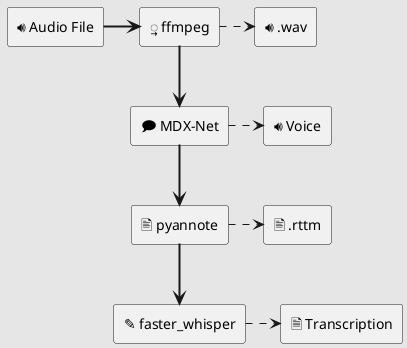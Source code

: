 @startuml Architecture
skinparam classFontName Calibri
skinparam backgroundColor #D0D0D080

rectangle "🔊 Audio File" as AudioFile
rectangle "◌⃯ ffmpeg" as Conversion
rectangle "🗩 MDX-Net" as VoiceIsolation
rectangle "🖹 pyannote" as Diarization
rectangle "✎ faster_whisper" as SpeechToText
rectangle "🔊 .wav" as WaveFile
rectangle "🔊 Voice" as VoiceFile
rectangle "🖹 .rttm" as RTTMFile
rectangle "🗎 Transcription" as TranscriptionFile

AudioFile =ri=> Conversion
Conversion .ri.> WaveFile
Conversion ==> VoiceIsolation
VoiceIsolation ==> Diarization
VoiceIsolation .ri.> VoiceFile
Diarization .ri.> RTTMFile
Diarization ==> SpeechToText
SpeechToText .ri.> TranscriptionFile

@enduml
